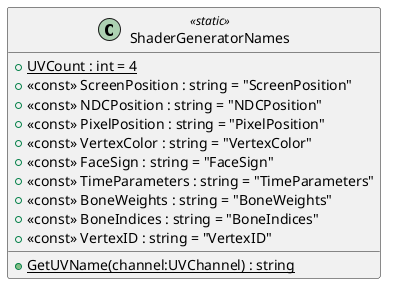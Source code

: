 @startuml
class ShaderGeneratorNames <<static>> {
    + {static} UVCount : int = 4
    + <<const>> ScreenPosition : string = "ScreenPosition"
    + <<const>> NDCPosition : string = "NDCPosition"
    + <<const>> PixelPosition : string = "PixelPosition"
    + <<const>> VertexColor : string = "VertexColor"
    + <<const>> FaceSign : string = "FaceSign"
    + <<const>> TimeParameters : string = "TimeParameters"
    + <<const>> BoneWeights : string = "BoneWeights"
    + <<const>> BoneIndices : string = "BoneIndices"
    + <<const>> VertexID : string = "VertexID"
    + {static} GetUVName(channel:UVChannel) : string
}
@enduml

